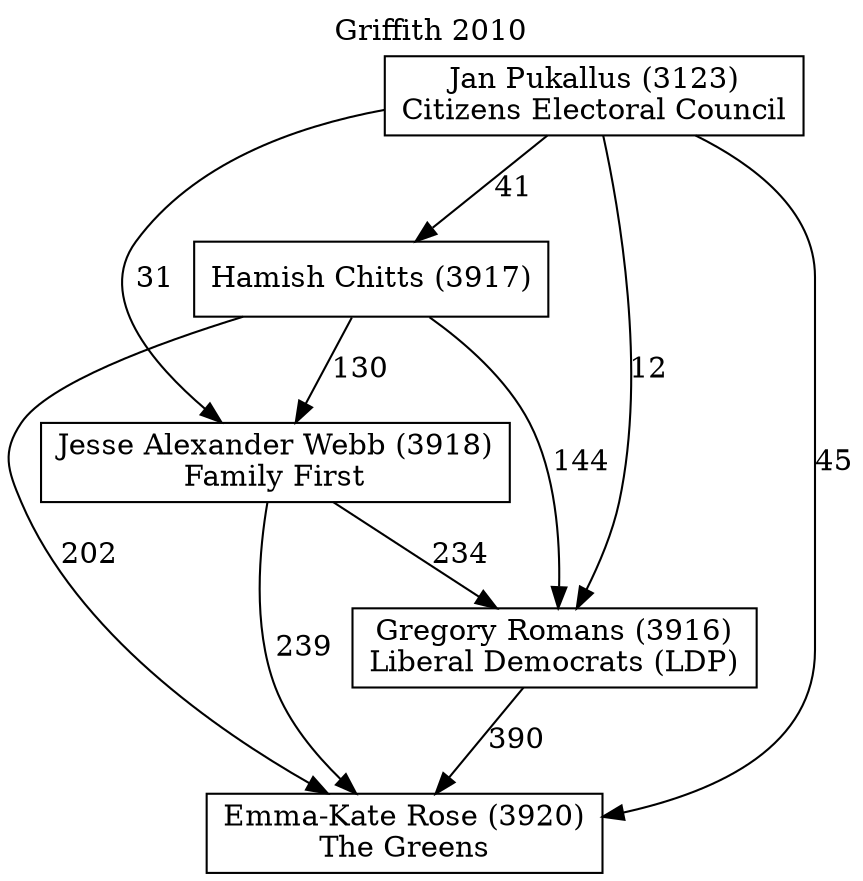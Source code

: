 // House preference flow
digraph "Emma-Kate Rose (3920)_Griffith_2010" {
	graph [label="Griffith 2010" labelloc=t mclimit=10]
	node [shape=box]
	"Emma-Kate Rose (3920)" [label="Emma-Kate Rose (3920)
The Greens"]
	"Gregory Romans (3916)" [label="Gregory Romans (3916)
Liberal Democrats (LDP)"]
	"Jesse Alexander Webb (3918)" [label="Jesse Alexander Webb (3918)
Family First"]
	"Hamish Chitts (3917)" [label="Hamish Chitts (3917)
"]
	"Jan Pukallus (3123)" [label="Jan Pukallus (3123)
Citizens Electoral Council"]
	"Emma-Kate Rose (3920)" [label="Emma-Kate Rose (3920)
The Greens"]
	"Jesse Alexander Webb (3918)" [label="Jesse Alexander Webb (3918)
Family First"]
	"Hamish Chitts (3917)" [label="Hamish Chitts (3917)
"]
	"Jan Pukallus (3123)" [label="Jan Pukallus (3123)
Citizens Electoral Council"]
	"Emma-Kate Rose (3920)" [label="Emma-Kate Rose (3920)
The Greens"]
	"Hamish Chitts (3917)" [label="Hamish Chitts (3917)
"]
	"Jan Pukallus (3123)" [label="Jan Pukallus (3123)
Citizens Electoral Council"]
	"Emma-Kate Rose (3920)" [label="Emma-Kate Rose (3920)
The Greens"]
	"Jan Pukallus (3123)" [label="Jan Pukallus (3123)
Citizens Electoral Council"]
	"Jan Pukallus (3123)" [label="Jan Pukallus (3123)
Citizens Electoral Council"]
	"Hamish Chitts (3917)" [label="Hamish Chitts (3917)
"]
	"Jan Pukallus (3123)" [label="Jan Pukallus (3123)
Citizens Electoral Council"]
	"Jan Pukallus (3123)" [label="Jan Pukallus (3123)
Citizens Electoral Council"]
	"Jesse Alexander Webb (3918)" [label="Jesse Alexander Webb (3918)
Family First"]
	"Hamish Chitts (3917)" [label="Hamish Chitts (3917)
"]
	"Jan Pukallus (3123)" [label="Jan Pukallus (3123)
Citizens Electoral Council"]
	"Jesse Alexander Webb (3918)" [label="Jesse Alexander Webb (3918)
Family First"]
	"Jan Pukallus (3123)" [label="Jan Pukallus (3123)
Citizens Electoral Council"]
	"Jan Pukallus (3123)" [label="Jan Pukallus (3123)
Citizens Electoral Council"]
	"Hamish Chitts (3917)" [label="Hamish Chitts (3917)
"]
	"Jan Pukallus (3123)" [label="Jan Pukallus (3123)
Citizens Electoral Council"]
	"Jan Pukallus (3123)" [label="Jan Pukallus (3123)
Citizens Electoral Council"]
	"Gregory Romans (3916)" [label="Gregory Romans (3916)
Liberal Democrats (LDP)"]
	"Jesse Alexander Webb (3918)" [label="Jesse Alexander Webb (3918)
Family First"]
	"Hamish Chitts (3917)" [label="Hamish Chitts (3917)
"]
	"Jan Pukallus (3123)" [label="Jan Pukallus (3123)
Citizens Electoral Council"]
	"Gregory Romans (3916)" [label="Gregory Romans (3916)
Liberal Democrats (LDP)"]
	"Hamish Chitts (3917)" [label="Hamish Chitts (3917)
"]
	"Jan Pukallus (3123)" [label="Jan Pukallus (3123)
Citizens Electoral Council"]
	"Gregory Romans (3916)" [label="Gregory Romans (3916)
Liberal Democrats (LDP)"]
	"Jan Pukallus (3123)" [label="Jan Pukallus (3123)
Citizens Electoral Council"]
	"Jan Pukallus (3123)" [label="Jan Pukallus (3123)
Citizens Electoral Council"]
	"Hamish Chitts (3917)" [label="Hamish Chitts (3917)
"]
	"Jan Pukallus (3123)" [label="Jan Pukallus (3123)
Citizens Electoral Council"]
	"Jan Pukallus (3123)" [label="Jan Pukallus (3123)
Citizens Electoral Council"]
	"Jesse Alexander Webb (3918)" [label="Jesse Alexander Webb (3918)
Family First"]
	"Hamish Chitts (3917)" [label="Hamish Chitts (3917)
"]
	"Jan Pukallus (3123)" [label="Jan Pukallus (3123)
Citizens Electoral Council"]
	"Jesse Alexander Webb (3918)" [label="Jesse Alexander Webb (3918)
Family First"]
	"Jan Pukallus (3123)" [label="Jan Pukallus (3123)
Citizens Electoral Council"]
	"Jan Pukallus (3123)" [label="Jan Pukallus (3123)
Citizens Electoral Council"]
	"Hamish Chitts (3917)" [label="Hamish Chitts (3917)
"]
	"Jan Pukallus (3123)" [label="Jan Pukallus (3123)
Citizens Electoral Council"]
	"Jan Pukallus (3123)" [label="Jan Pukallus (3123)
Citizens Electoral Council"]
	"Gregory Romans (3916)" -> "Emma-Kate Rose (3920)" [label=390]
	"Jesse Alexander Webb (3918)" -> "Gregory Romans (3916)" [label=234]
	"Hamish Chitts (3917)" -> "Jesse Alexander Webb (3918)" [label=130]
	"Jan Pukallus (3123)" -> "Hamish Chitts (3917)" [label=41]
	"Jesse Alexander Webb (3918)" -> "Emma-Kate Rose (3920)" [label=239]
	"Hamish Chitts (3917)" -> "Emma-Kate Rose (3920)" [label=202]
	"Jan Pukallus (3123)" -> "Emma-Kate Rose (3920)" [label=45]
	"Jan Pukallus (3123)" -> "Jesse Alexander Webb (3918)" [label=31]
	"Hamish Chitts (3917)" -> "Gregory Romans (3916)" [label=144]
	"Jan Pukallus (3123)" -> "Gregory Romans (3916)" [label=12]
}
